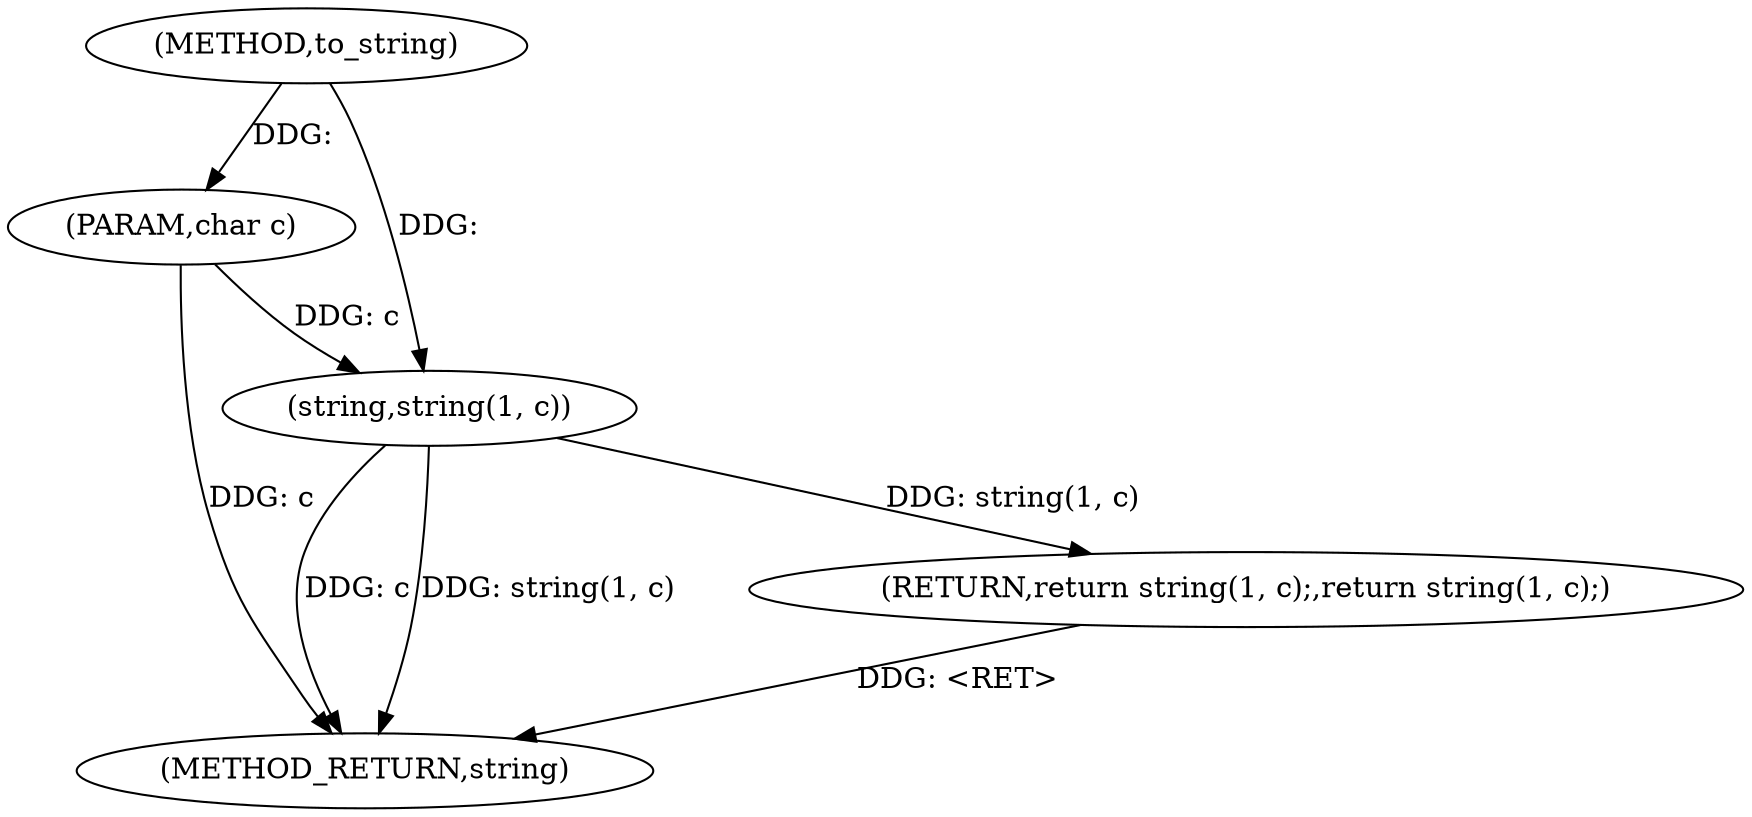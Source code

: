 digraph "to_string" {  
"1000110" [label = "(METHOD,to_string)" ]
"1000117" [label = "(METHOD_RETURN,string)" ]
"1000111" [label = "(PARAM,char c)" ]
"1000113" [label = "(RETURN,return string(1, c);,return string(1, c);)" ]
"1000114" [label = "(string,string(1, c))" ]
  "1000113" -> "1000117"  [ label = "DDG: <RET>"] 
  "1000111" -> "1000117"  [ label = "DDG: c"] 
  "1000114" -> "1000117"  [ label = "DDG: c"] 
  "1000114" -> "1000117"  [ label = "DDG: string(1, c)"] 
  "1000110" -> "1000111"  [ label = "DDG: "] 
  "1000114" -> "1000113"  [ label = "DDG: string(1, c)"] 
  "1000110" -> "1000114"  [ label = "DDG: "] 
  "1000111" -> "1000114"  [ label = "DDG: c"] 
}

